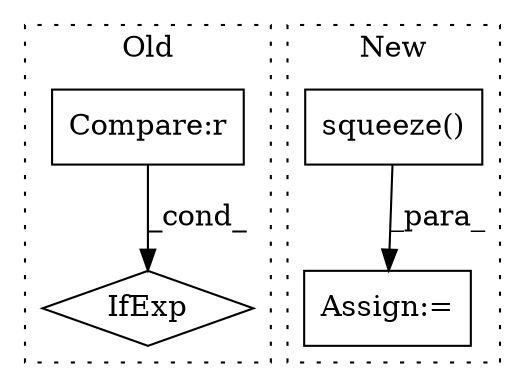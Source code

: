 digraph G {
subgraph cluster0 {
1 [label="IfExp" a="51" s="10825,10839" l="4,6" shape="diamond"];
4 [label="Compare:r" a="40" s="10829" l="10" shape="box"];
label = "Old";
style="dotted";
}
subgraph cluster1 {
2 [label="squeeze()" a="75" s="10841" l="64" shape="box"];
3 [label="Assign:=" a="68" s="10838" l="3" shape="box"];
label = "New";
style="dotted";
}
2 -> 3 [label="_para_"];
4 -> 1 [label="_cond_"];
}